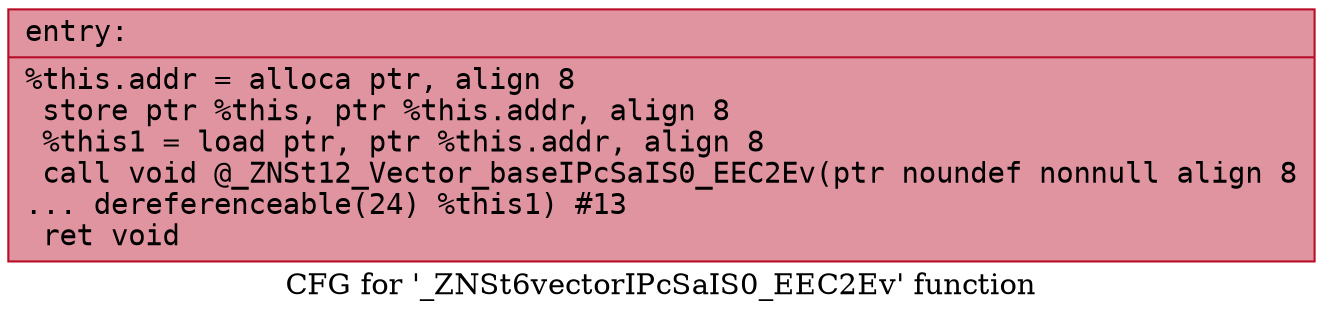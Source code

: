 digraph "CFG for '_ZNSt6vectorIPcSaIS0_EEC2Ev' function" {
	label="CFG for '_ZNSt6vectorIPcSaIS0_EEC2Ev' function";

	Node0x565291d0f8d0 [shape=record,color="#b70d28ff", style=filled, fillcolor="#b70d2870" fontname="Courier",label="{entry:\l|  %this.addr = alloca ptr, align 8\l  store ptr %this, ptr %this.addr, align 8\l  %this1 = load ptr, ptr %this.addr, align 8\l  call void @_ZNSt12_Vector_baseIPcSaIS0_EEC2Ev(ptr noundef nonnull align 8\l... dereferenceable(24) %this1) #13\l  ret void\l}"];
}
